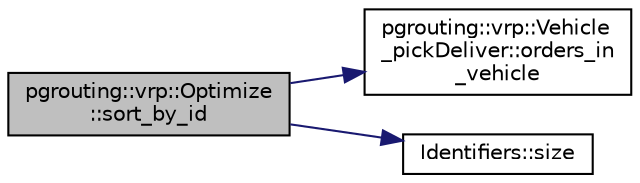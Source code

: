 digraph "pgrouting::vrp::Optimize::sort_by_id"
{
  edge [fontname="Helvetica",fontsize="10",labelfontname="Helvetica",labelfontsize="10"];
  node [fontname="Helvetica",fontsize="10",shape=record];
  rankdir="LR";
  Node397 [label="pgrouting::vrp::Optimize\l::sort_by_id",height=0.2,width=0.4,color="black", fillcolor="grey75", style="filled", fontcolor="black"];
  Node397 -> Node398 [color="midnightblue",fontsize="10",style="solid",fontname="Helvetica"];
  Node398 [label="pgrouting::vrp::Vehicle\l_pickDeliver::orders_in\l_vehicle",height=0.2,width=0.4,color="black", fillcolor="white", style="filled",URL="$classpgrouting_1_1vrp_1_1Vehicle__pickDeliver.html#a5c9706adba6b67df27506b64815f4d8d"];
  Node397 -> Node399 [color="midnightblue",fontsize="10",style="solid",fontname="Helvetica"];
  Node399 [label="Identifiers::size",height=0.2,width=0.4,color="black", fillcolor="white", style="filled",URL="$classIdentifiers.html#afa735cce6596944fc64f95f4995ccc8e"];
}
